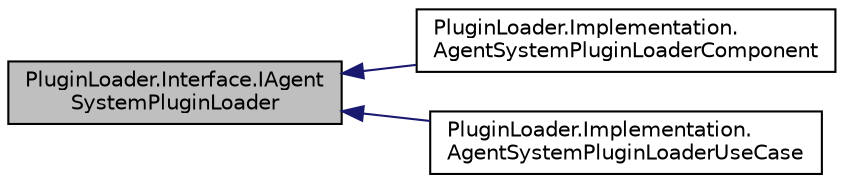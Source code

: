 digraph "PluginLoader.Interface.IAgentSystemPluginLoader"
{
  edge [fontname="Helvetica",fontsize="10",labelfontname="Helvetica",labelfontsize="10"];
  node [fontname="Helvetica",fontsize="10",shape=record];
  rankdir="LR";
  Node1 [label="PluginLoader.Interface.IAgent\lSystemPluginLoader",height=0.2,width=0.4,color="black", fillcolor="grey75", style="filled" fontcolor="black"];
  Node1 -> Node2 [dir="back",color="midnightblue",fontsize="10",style="solid",fontname="Helvetica"];
  Node2 [label="PluginLoader.Implementation.\lAgentSystemPluginLoaderComponent",height=0.2,width=0.4,color="black", fillcolor="white", style="filled",URL="$class_plugin_loader_1_1_implementation_1_1_agent_system_plugin_loader_component.html"];
  Node1 -> Node3 [dir="back",color="midnightblue",fontsize="10",style="solid",fontname="Helvetica"];
  Node3 [label="PluginLoader.Implementation.\lAgentSystemPluginLoaderUseCase",height=0.2,width=0.4,color="black", fillcolor="white", style="filled",URL="$class_plugin_loader_1_1_implementation_1_1_agent_system_plugin_loader_use_case.html"];
}
